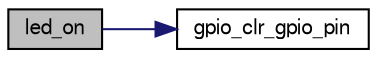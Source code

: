 digraph G
{
  edge [fontname="FreeSans",fontsize="10",labelfontname="FreeSans",labelfontsize="10"];
  node [fontname="FreeSans",fontsize="10",shape=record];
  rankdir=LR;
  Node1 [label="led_on",height=0.2,width=0.4,color="black", fillcolor="grey75", style="filled" fontcolor="black"];
  Node1 -> Node2 [color="midnightblue",fontsize="10",style="solid",fontname="FreeSans"];
  Node2 [label="gpio_clr_gpio_pin",height=0.2,width=0.4,color="black", fillcolor="white", style="filled",URL="$group__group__avr32__drivers__gpio.html#ga556450a9b5877a6c3c02b9dac60595f9",tooltip="Drives a GPIO pin to 0."];
}
